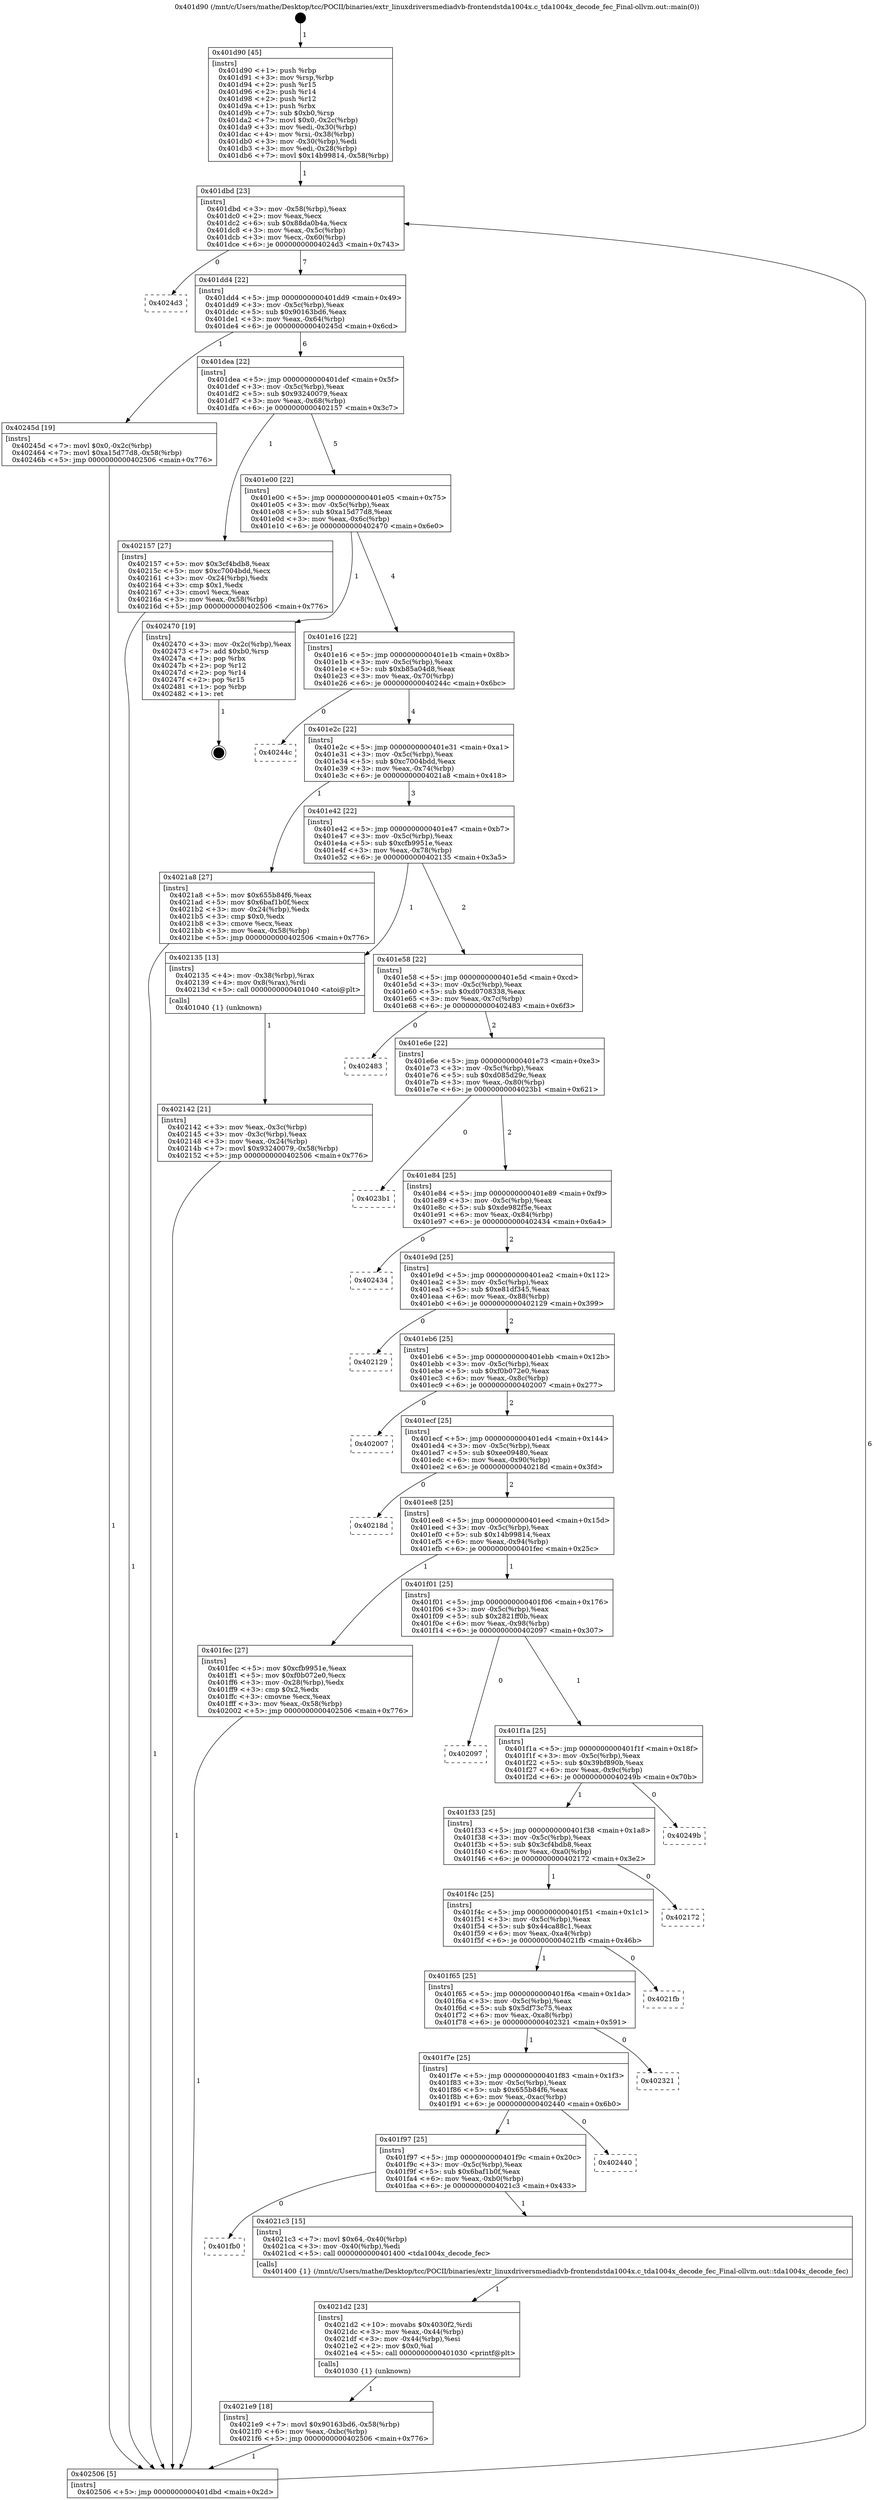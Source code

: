digraph "0x401d90" {
  label = "0x401d90 (/mnt/c/Users/mathe/Desktop/tcc/POCII/binaries/extr_linuxdriversmediadvb-frontendstda1004x.c_tda1004x_decode_fec_Final-ollvm.out::main(0))"
  labelloc = "t"
  node[shape=record]

  Entry [label="",width=0.3,height=0.3,shape=circle,fillcolor=black,style=filled]
  "0x401dbd" [label="{
     0x401dbd [23]\l
     | [instrs]\l
     &nbsp;&nbsp;0x401dbd \<+3\>: mov -0x58(%rbp),%eax\l
     &nbsp;&nbsp;0x401dc0 \<+2\>: mov %eax,%ecx\l
     &nbsp;&nbsp;0x401dc2 \<+6\>: sub $0x88da0b4a,%ecx\l
     &nbsp;&nbsp;0x401dc8 \<+3\>: mov %eax,-0x5c(%rbp)\l
     &nbsp;&nbsp;0x401dcb \<+3\>: mov %ecx,-0x60(%rbp)\l
     &nbsp;&nbsp;0x401dce \<+6\>: je 00000000004024d3 \<main+0x743\>\l
  }"]
  "0x4024d3" [label="{
     0x4024d3\l
  }", style=dashed]
  "0x401dd4" [label="{
     0x401dd4 [22]\l
     | [instrs]\l
     &nbsp;&nbsp;0x401dd4 \<+5\>: jmp 0000000000401dd9 \<main+0x49\>\l
     &nbsp;&nbsp;0x401dd9 \<+3\>: mov -0x5c(%rbp),%eax\l
     &nbsp;&nbsp;0x401ddc \<+5\>: sub $0x90163bd6,%eax\l
     &nbsp;&nbsp;0x401de1 \<+3\>: mov %eax,-0x64(%rbp)\l
     &nbsp;&nbsp;0x401de4 \<+6\>: je 000000000040245d \<main+0x6cd\>\l
  }"]
  Exit [label="",width=0.3,height=0.3,shape=circle,fillcolor=black,style=filled,peripheries=2]
  "0x40245d" [label="{
     0x40245d [19]\l
     | [instrs]\l
     &nbsp;&nbsp;0x40245d \<+7\>: movl $0x0,-0x2c(%rbp)\l
     &nbsp;&nbsp;0x402464 \<+7\>: movl $0xa15d77d8,-0x58(%rbp)\l
     &nbsp;&nbsp;0x40246b \<+5\>: jmp 0000000000402506 \<main+0x776\>\l
  }"]
  "0x401dea" [label="{
     0x401dea [22]\l
     | [instrs]\l
     &nbsp;&nbsp;0x401dea \<+5\>: jmp 0000000000401def \<main+0x5f\>\l
     &nbsp;&nbsp;0x401def \<+3\>: mov -0x5c(%rbp),%eax\l
     &nbsp;&nbsp;0x401df2 \<+5\>: sub $0x93240079,%eax\l
     &nbsp;&nbsp;0x401df7 \<+3\>: mov %eax,-0x68(%rbp)\l
     &nbsp;&nbsp;0x401dfa \<+6\>: je 0000000000402157 \<main+0x3c7\>\l
  }"]
  "0x4021e9" [label="{
     0x4021e9 [18]\l
     | [instrs]\l
     &nbsp;&nbsp;0x4021e9 \<+7\>: movl $0x90163bd6,-0x58(%rbp)\l
     &nbsp;&nbsp;0x4021f0 \<+6\>: mov %eax,-0xbc(%rbp)\l
     &nbsp;&nbsp;0x4021f6 \<+5\>: jmp 0000000000402506 \<main+0x776\>\l
  }"]
  "0x402157" [label="{
     0x402157 [27]\l
     | [instrs]\l
     &nbsp;&nbsp;0x402157 \<+5\>: mov $0x3cf4bdb8,%eax\l
     &nbsp;&nbsp;0x40215c \<+5\>: mov $0xc7004bdd,%ecx\l
     &nbsp;&nbsp;0x402161 \<+3\>: mov -0x24(%rbp),%edx\l
     &nbsp;&nbsp;0x402164 \<+3\>: cmp $0x1,%edx\l
     &nbsp;&nbsp;0x402167 \<+3\>: cmovl %ecx,%eax\l
     &nbsp;&nbsp;0x40216a \<+3\>: mov %eax,-0x58(%rbp)\l
     &nbsp;&nbsp;0x40216d \<+5\>: jmp 0000000000402506 \<main+0x776\>\l
  }"]
  "0x401e00" [label="{
     0x401e00 [22]\l
     | [instrs]\l
     &nbsp;&nbsp;0x401e00 \<+5\>: jmp 0000000000401e05 \<main+0x75\>\l
     &nbsp;&nbsp;0x401e05 \<+3\>: mov -0x5c(%rbp),%eax\l
     &nbsp;&nbsp;0x401e08 \<+5\>: sub $0xa15d77d8,%eax\l
     &nbsp;&nbsp;0x401e0d \<+3\>: mov %eax,-0x6c(%rbp)\l
     &nbsp;&nbsp;0x401e10 \<+6\>: je 0000000000402470 \<main+0x6e0\>\l
  }"]
  "0x4021d2" [label="{
     0x4021d2 [23]\l
     | [instrs]\l
     &nbsp;&nbsp;0x4021d2 \<+10\>: movabs $0x4030f2,%rdi\l
     &nbsp;&nbsp;0x4021dc \<+3\>: mov %eax,-0x44(%rbp)\l
     &nbsp;&nbsp;0x4021df \<+3\>: mov -0x44(%rbp),%esi\l
     &nbsp;&nbsp;0x4021e2 \<+2\>: mov $0x0,%al\l
     &nbsp;&nbsp;0x4021e4 \<+5\>: call 0000000000401030 \<printf@plt\>\l
     | [calls]\l
     &nbsp;&nbsp;0x401030 \{1\} (unknown)\l
  }"]
  "0x402470" [label="{
     0x402470 [19]\l
     | [instrs]\l
     &nbsp;&nbsp;0x402470 \<+3\>: mov -0x2c(%rbp),%eax\l
     &nbsp;&nbsp;0x402473 \<+7\>: add $0xb0,%rsp\l
     &nbsp;&nbsp;0x40247a \<+1\>: pop %rbx\l
     &nbsp;&nbsp;0x40247b \<+2\>: pop %r12\l
     &nbsp;&nbsp;0x40247d \<+2\>: pop %r14\l
     &nbsp;&nbsp;0x40247f \<+2\>: pop %r15\l
     &nbsp;&nbsp;0x402481 \<+1\>: pop %rbp\l
     &nbsp;&nbsp;0x402482 \<+1\>: ret\l
  }"]
  "0x401e16" [label="{
     0x401e16 [22]\l
     | [instrs]\l
     &nbsp;&nbsp;0x401e16 \<+5\>: jmp 0000000000401e1b \<main+0x8b\>\l
     &nbsp;&nbsp;0x401e1b \<+3\>: mov -0x5c(%rbp),%eax\l
     &nbsp;&nbsp;0x401e1e \<+5\>: sub $0xb85a04d8,%eax\l
     &nbsp;&nbsp;0x401e23 \<+3\>: mov %eax,-0x70(%rbp)\l
     &nbsp;&nbsp;0x401e26 \<+6\>: je 000000000040244c \<main+0x6bc\>\l
  }"]
  "0x401fb0" [label="{
     0x401fb0\l
  }", style=dashed]
  "0x40244c" [label="{
     0x40244c\l
  }", style=dashed]
  "0x401e2c" [label="{
     0x401e2c [22]\l
     | [instrs]\l
     &nbsp;&nbsp;0x401e2c \<+5\>: jmp 0000000000401e31 \<main+0xa1\>\l
     &nbsp;&nbsp;0x401e31 \<+3\>: mov -0x5c(%rbp),%eax\l
     &nbsp;&nbsp;0x401e34 \<+5\>: sub $0xc7004bdd,%eax\l
     &nbsp;&nbsp;0x401e39 \<+3\>: mov %eax,-0x74(%rbp)\l
     &nbsp;&nbsp;0x401e3c \<+6\>: je 00000000004021a8 \<main+0x418\>\l
  }"]
  "0x4021c3" [label="{
     0x4021c3 [15]\l
     | [instrs]\l
     &nbsp;&nbsp;0x4021c3 \<+7\>: movl $0x64,-0x40(%rbp)\l
     &nbsp;&nbsp;0x4021ca \<+3\>: mov -0x40(%rbp),%edi\l
     &nbsp;&nbsp;0x4021cd \<+5\>: call 0000000000401400 \<tda1004x_decode_fec\>\l
     | [calls]\l
     &nbsp;&nbsp;0x401400 \{1\} (/mnt/c/Users/mathe/Desktop/tcc/POCII/binaries/extr_linuxdriversmediadvb-frontendstda1004x.c_tda1004x_decode_fec_Final-ollvm.out::tda1004x_decode_fec)\l
  }"]
  "0x4021a8" [label="{
     0x4021a8 [27]\l
     | [instrs]\l
     &nbsp;&nbsp;0x4021a8 \<+5\>: mov $0x655b84f6,%eax\l
     &nbsp;&nbsp;0x4021ad \<+5\>: mov $0x6baf1b0f,%ecx\l
     &nbsp;&nbsp;0x4021b2 \<+3\>: mov -0x24(%rbp),%edx\l
     &nbsp;&nbsp;0x4021b5 \<+3\>: cmp $0x0,%edx\l
     &nbsp;&nbsp;0x4021b8 \<+3\>: cmove %ecx,%eax\l
     &nbsp;&nbsp;0x4021bb \<+3\>: mov %eax,-0x58(%rbp)\l
     &nbsp;&nbsp;0x4021be \<+5\>: jmp 0000000000402506 \<main+0x776\>\l
  }"]
  "0x401e42" [label="{
     0x401e42 [22]\l
     | [instrs]\l
     &nbsp;&nbsp;0x401e42 \<+5\>: jmp 0000000000401e47 \<main+0xb7\>\l
     &nbsp;&nbsp;0x401e47 \<+3\>: mov -0x5c(%rbp),%eax\l
     &nbsp;&nbsp;0x401e4a \<+5\>: sub $0xcfb9951e,%eax\l
     &nbsp;&nbsp;0x401e4f \<+3\>: mov %eax,-0x78(%rbp)\l
     &nbsp;&nbsp;0x401e52 \<+6\>: je 0000000000402135 \<main+0x3a5\>\l
  }"]
  "0x401f97" [label="{
     0x401f97 [25]\l
     | [instrs]\l
     &nbsp;&nbsp;0x401f97 \<+5\>: jmp 0000000000401f9c \<main+0x20c\>\l
     &nbsp;&nbsp;0x401f9c \<+3\>: mov -0x5c(%rbp),%eax\l
     &nbsp;&nbsp;0x401f9f \<+5\>: sub $0x6baf1b0f,%eax\l
     &nbsp;&nbsp;0x401fa4 \<+6\>: mov %eax,-0xb0(%rbp)\l
     &nbsp;&nbsp;0x401faa \<+6\>: je 00000000004021c3 \<main+0x433\>\l
  }"]
  "0x402135" [label="{
     0x402135 [13]\l
     | [instrs]\l
     &nbsp;&nbsp;0x402135 \<+4\>: mov -0x38(%rbp),%rax\l
     &nbsp;&nbsp;0x402139 \<+4\>: mov 0x8(%rax),%rdi\l
     &nbsp;&nbsp;0x40213d \<+5\>: call 0000000000401040 \<atoi@plt\>\l
     | [calls]\l
     &nbsp;&nbsp;0x401040 \{1\} (unknown)\l
  }"]
  "0x401e58" [label="{
     0x401e58 [22]\l
     | [instrs]\l
     &nbsp;&nbsp;0x401e58 \<+5\>: jmp 0000000000401e5d \<main+0xcd\>\l
     &nbsp;&nbsp;0x401e5d \<+3\>: mov -0x5c(%rbp),%eax\l
     &nbsp;&nbsp;0x401e60 \<+5\>: sub $0xd0708338,%eax\l
     &nbsp;&nbsp;0x401e65 \<+3\>: mov %eax,-0x7c(%rbp)\l
     &nbsp;&nbsp;0x401e68 \<+6\>: je 0000000000402483 \<main+0x6f3\>\l
  }"]
  "0x402440" [label="{
     0x402440\l
  }", style=dashed]
  "0x402483" [label="{
     0x402483\l
  }", style=dashed]
  "0x401e6e" [label="{
     0x401e6e [22]\l
     | [instrs]\l
     &nbsp;&nbsp;0x401e6e \<+5\>: jmp 0000000000401e73 \<main+0xe3\>\l
     &nbsp;&nbsp;0x401e73 \<+3\>: mov -0x5c(%rbp),%eax\l
     &nbsp;&nbsp;0x401e76 \<+5\>: sub $0xd085d29c,%eax\l
     &nbsp;&nbsp;0x401e7b \<+3\>: mov %eax,-0x80(%rbp)\l
     &nbsp;&nbsp;0x401e7e \<+6\>: je 00000000004023b1 \<main+0x621\>\l
  }"]
  "0x401f7e" [label="{
     0x401f7e [25]\l
     | [instrs]\l
     &nbsp;&nbsp;0x401f7e \<+5\>: jmp 0000000000401f83 \<main+0x1f3\>\l
     &nbsp;&nbsp;0x401f83 \<+3\>: mov -0x5c(%rbp),%eax\l
     &nbsp;&nbsp;0x401f86 \<+5\>: sub $0x655b84f6,%eax\l
     &nbsp;&nbsp;0x401f8b \<+6\>: mov %eax,-0xac(%rbp)\l
     &nbsp;&nbsp;0x401f91 \<+6\>: je 0000000000402440 \<main+0x6b0\>\l
  }"]
  "0x4023b1" [label="{
     0x4023b1\l
  }", style=dashed]
  "0x401e84" [label="{
     0x401e84 [25]\l
     | [instrs]\l
     &nbsp;&nbsp;0x401e84 \<+5\>: jmp 0000000000401e89 \<main+0xf9\>\l
     &nbsp;&nbsp;0x401e89 \<+3\>: mov -0x5c(%rbp),%eax\l
     &nbsp;&nbsp;0x401e8c \<+5\>: sub $0xde982f5e,%eax\l
     &nbsp;&nbsp;0x401e91 \<+6\>: mov %eax,-0x84(%rbp)\l
     &nbsp;&nbsp;0x401e97 \<+6\>: je 0000000000402434 \<main+0x6a4\>\l
  }"]
  "0x402321" [label="{
     0x402321\l
  }", style=dashed]
  "0x402434" [label="{
     0x402434\l
  }", style=dashed]
  "0x401e9d" [label="{
     0x401e9d [25]\l
     | [instrs]\l
     &nbsp;&nbsp;0x401e9d \<+5\>: jmp 0000000000401ea2 \<main+0x112\>\l
     &nbsp;&nbsp;0x401ea2 \<+3\>: mov -0x5c(%rbp),%eax\l
     &nbsp;&nbsp;0x401ea5 \<+5\>: sub $0xe81df345,%eax\l
     &nbsp;&nbsp;0x401eaa \<+6\>: mov %eax,-0x88(%rbp)\l
     &nbsp;&nbsp;0x401eb0 \<+6\>: je 0000000000402129 \<main+0x399\>\l
  }"]
  "0x401f65" [label="{
     0x401f65 [25]\l
     | [instrs]\l
     &nbsp;&nbsp;0x401f65 \<+5\>: jmp 0000000000401f6a \<main+0x1da\>\l
     &nbsp;&nbsp;0x401f6a \<+3\>: mov -0x5c(%rbp),%eax\l
     &nbsp;&nbsp;0x401f6d \<+5\>: sub $0x5df73c75,%eax\l
     &nbsp;&nbsp;0x401f72 \<+6\>: mov %eax,-0xa8(%rbp)\l
     &nbsp;&nbsp;0x401f78 \<+6\>: je 0000000000402321 \<main+0x591\>\l
  }"]
  "0x402129" [label="{
     0x402129\l
  }", style=dashed]
  "0x401eb6" [label="{
     0x401eb6 [25]\l
     | [instrs]\l
     &nbsp;&nbsp;0x401eb6 \<+5\>: jmp 0000000000401ebb \<main+0x12b\>\l
     &nbsp;&nbsp;0x401ebb \<+3\>: mov -0x5c(%rbp),%eax\l
     &nbsp;&nbsp;0x401ebe \<+5\>: sub $0xf0b072e0,%eax\l
     &nbsp;&nbsp;0x401ec3 \<+6\>: mov %eax,-0x8c(%rbp)\l
     &nbsp;&nbsp;0x401ec9 \<+6\>: je 0000000000402007 \<main+0x277\>\l
  }"]
  "0x4021fb" [label="{
     0x4021fb\l
  }", style=dashed]
  "0x402007" [label="{
     0x402007\l
  }", style=dashed]
  "0x401ecf" [label="{
     0x401ecf [25]\l
     | [instrs]\l
     &nbsp;&nbsp;0x401ecf \<+5\>: jmp 0000000000401ed4 \<main+0x144\>\l
     &nbsp;&nbsp;0x401ed4 \<+3\>: mov -0x5c(%rbp),%eax\l
     &nbsp;&nbsp;0x401ed7 \<+5\>: sub $0xee09480,%eax\l
     &nbsp;&nbsp;0x401edc \<+6\>: mov %eax,-0x90(%rbp)\l
     &nbsp;&nbsp;0x401ee2 \<+6\>: je 000000000040218d \<main+0x3fd\>\l
  }"]
  "0x401f4c" [label="{
     0x401f4c [25]\l
     | [instrs]\l
     &nbsp;&nbsp;0x401f4c \<+5\>: jmp 0000000000401f51 \<main+0x1c1\>\l
     &nbsp;&nbsp;0x401f51 \<+3\>: mov -0x5c(%rbp),%eax\l
     &nbsp;&nbsp;0x401f54 \<+5\>: sub $0x44ca88c1,%eax\l
     &nbsp;&nbsp;0x401f59 \<+6\>: mov %eax,-0xa4(%rbp)\l
     &nbsp;&nbsp;0x401f5f \<+6\>: je 00000000004021fb \<main+0x46b\>\l
  }"]
  "0x40218d" [label="{
     0x40218d\l
  }", style=dashed]
  "0x401ee8" [label="{
     0x401ee8 [25]\l
     | [instrs]\l
     &nbsp;&nbsp;0x401ee8 \<+5\>: jmp 0000000000401eed \<main+0x15d\>\l
     &nbsp;&nbsp;0x401eed \<+3\>: mov -0x5c(%rbp),%eax\l
     &nbsp;&nbsp;0x401ef0 \<+5\>: sub $0x14b99814,%eax\l
     &nbsp;&nbsp;0x401ef5 \<+6\>: mov %eax,-0x94(%rbp)\l
     &nbsp;&nbsp;0x401efb \<+6\>: je 0000000000401fec \<main+0x25c\>\l
  }"]
  "0x402172" [label="{
     0x402172\l
  }", style=dashed]
  "0x401fec" [label="{
     0x401fec [27]\l
     | [instrs]\l
     &nbsp;&nbsp;0x401fec \<+5\>: mov $0xcfb9951e,%eax\l
     &nbsp;&nbsp;0x401ff1 \<+5\>: mov $0xf0b072e0,%ecx\l
     &nbsp;&nbsp;0x401ff6 \<+3\>: mov -0x28(%rbp),%edx\l
     &nbsp;&nbsp;0x401ff9 \<+3\>: cmp $0x2,%edx\l
     &nbsp;&nbsp;0x401ffc \<+3\>: cmovne %ecx,%eax\l
     &nbsp;&nbsp;0x401fff \<+3\>: mov %eax,-0x58(%rbp)\l
     &nbsp;&nbsp;0x402002 \<+5\>: jmp 0000000000402506 \<main+0x776\>\l
  }"]
  "0x401f01" [label="{
     0x401f01 [25]\l
     | [instrs]\l
     &nbsp;&nbsp;0x401f01 \<+5\>: jmp 0000000000401f06 \<main+0x176\>\l
     &nbsp;&nbsp;0x401f06 \<+3\>: mov -0x5c(%rbp),%eax\l
     &nbsp;&nbsp;0x401f09 \<+5\>: sub $0x2821ff0b,%eax\l
     &nbsp;&nbsp;0x401f0e \<+6\>: mov %eax,-0x98(%rbp)\l
     &nbsp;&nbsp;0x401f14 \<+6\>: je 0000000000402097 \<main+0x307\>\l
  }"]
  "0x402506" [label="{
     0x402506 [5]\l
     | [instrs]\l
     &nbsp;&nbsp;0x402506 \<+5\>: jmp 0000000000401dbd \<main+0x2d\>\l
  }"]
  "0x401d90" [label="{
     0x401d90 [45]\l
     | [instrs]\l
     &nbsp;&nbsp;0x401d90 \<+1\>: push %rbp\l
     &nbsp;&nbsp;0x401d91 \<+3\>: mov %rsp,%rbp\l
     &nbsp;&nbsp;0x401d94 \<+2\>: push %r15\l
     &nbsp;&nbsp;0x401d96 \<+2\>: push %r14\l
     &nbsp;&nbsp;0x401d98 \<+2\>: push %r12\l
     &nbsp;&nbsp;0x401d9a \<+1\>: push %rbx\l
     &nbsp;&nbsp;0x401d9b \<+7\>: sub $0xb0,%rsp\l
     &nbsp;&nbsp;0x401da2 \<+7\>: movl $0x0,-0x2c(%rbp)\l
     &nbsp;&nbsp;0x401da9 \<+3\>: mov %edi,-0x30(%rbp)\l
     &nbsp;&nbsp;0x401dac \<+4\>: mov %rsi,-0x38(%rbp)\l
     &nbsp;&nbsp;0x401db0 \<+3\>: mov -0x30(%rbp),%edi\l
     &nbsp;&nbsp;0x401db3 \<+3\>: mov %edi,-0x28(%rbp)\l
     &nbsp;&nbsp;0x401db6 \<+7\>: movl $0x14b99814,-0x58(%rbp)\l
  }"]
  "0x402142" [label="{
     0x402142 [21]\l
     | [instrs]\l
     &nbsp;&nbsp;0x402142 \<+3\>: mov %eax,-0x3c(%rbp)\l
     &nbsp;&nbsp;0x402145 \<+3\>: mov -0x3c(%rbp),%eax\l
     &nbsp;&nbsp;0x402148 \<+3\>: mov %eax,-0x24(%rbp)\l
     &nbsp;&nbsp;0x40214b \<+7\>: movl $0x93240079,-0x58(%rbp)\l
     &nbsp;&nbsp;0x402152 \<+5\>: jmp 0000000000402506 \<main+0x776\>\l
  }"]
  "0x401f33" [label="{
     0x401f33 [25]\l
     | [instrs]\l
     &nbsp;&nbsp;0x401f33 \<+5\>: jmp 0000000000401f38 \<main+0x1a8\>\l
     &nbsp;&nbsp;0x401f38 \<+3\>: mov -0x5c(%rbp),%eax\l
     &nbsp;&nbsp;0x401f3b \<+5\>: sub $0x3cf4bdb8,%eax\l
     &nbsp;&nbsp;0x401f40 \<+6\>: mov %eax,-0xa0(%rbp)\l
     &nbsp;&nbsp;0x401f46 \<+6\>: je 0000000000402172 \<main+0x3e2\>\l
  }"]
  "0x402097" [label="{
     0x402097\l
  }", style=dashed]
  "0x401f1a" [label="{
     0x401f1a [25]\l
     | [instrs]\l
     &nbsp;&nbsp;0x401f1a \<+5\>: jmp 0000000000401f1f \<main+0x18f\>\l
     &nbsp;&nbsp;0x401f1f \<+3\>: mov -0x5c(%rbp),%eax\l
     &nbsp;&nbsp;0x401f22 \<+5\>: sub $0x39bf890b,%eax\l
     &nbsp;&nbsp;0x401f27 \<+6\>: mov %eax,-0x9c(%rbp)\l
     &nbsp;&nbsp;0x401f2d \<+6\>: je 000000000040249b \<main+0x70b\>\l
  }"]
  "0x40249b" [label="{
     0x40249b\l
  }", style=dashed]
  Entry -> "0x401d90" [label=" 1"]
  "0x401dbd" -> "0x4024d3" [label=" 0"]
  "0x401dbd" -> "0x401dd4" [label=" 7"]
  "0x402470" -> Exit [label=" 1"]
  "0x401dd4" -> "0x40245d" [label=" 1"]
  "0x401dd4" -> "0x401dea" [label=" 6"]
  "0x40245d" -> "0x402506" [label=" 1"]
  "0x401dea" -> "0x402157" [label=" 1"]
  "0x401dea" -> "0x401e00" [label=" 5"]
  "0x4021e9" -> "0x402506" [label=" 1"]
  "0x401e00" -> "0x402470" [label=" 1"]
  "0x401e00" -> "0x401e16" [label=" 4"]
  "0x4021d2" -> "0x4021e9" [label=" 1"]
  "0x401e16" -> "0x40244c" [label=" 0"]
  "0x401e16" -> "0x401e2c" [label=" 4"]
  "0x4021c3" -> "0x4021d2" [label=" 1"]
  "0x401e2c" -> "0x4021a8" [label=" 1"]
  "0x401e2c" -> "0x401e42" [label=" 3"]
  "0x401f97" -> "0x401fb0" [label=" 0"]
  "0x401e42" -> "0x402135" [label=" 1"]
  "0x401e42" -> "0x401e58" [label=" 2"]
  "0x401f97" -> "0x4021c3" [label=" 1"]
  "0x401e58" -> "0x402483" [label=" 0"]
  "0x401e58" -> "0x401e6e" [label=" 2"]
  "0x401f7e" -> "0x401f97" [label=" 1"]
  "0x401e6e" -> "0x4023b1" [label=" 0"]
  "0x401e6e" -> "0x401e84" [label=" 2"]
  "0x401f7e" -> "0x402440" [label=" 0"]
  "0x401e84" -> "0x402434" [label=" 0"]
  "0x401e84" -> "0x401e9d" [label=" 2"]
  "0x401f65" -> "0x401f7e" [label=" 1"]
  "0x401e9d" -> "0x402129" [label=" 0"]
  "0x401e9d" -> "0x401eb6" [label=" 2"]
  "0x401f65" -> "0x402321" [label=" 0"]
  "0x401eb6" -> "0x402007" [label=" 0"]
  "0x401eb6" -> "0x401ecf" [label=" 2"]
  "0x401f4c" -> "0x401f65" [label=" 1"]
  "0x401ecf" -> "0x40218d" [label=" 0"]
  "0x401ecf" -> "0x401ee8" [label=" 2"]
  "0x401f4c" -> "0x4021fb" [label=" 0"]
  "0x401ee8" -> "0x401fec" [label=" 1"]
  "0x401ee8" -> "0x401f01" [label=" 1"]
  "0x401fec" -> "0x402506" [label=" 1"]
  "0x401d90" -> "0x401dbd" [label=" 1"]
  "0x402506" -> "0x401dbd" [label=" 6"]
  "0x402135" -> "0x402142" [label=" 1"]
  "0x402142" -> "0x402506" [label=" 1"]
  "0x402157" -> "0x402506" [label=" 1"]
  "0x4021a8" -> "0x402506" [label=" 1"]
  "0x401f33" -> "0x401f4c" [label=" 1"]
  "0x401f01" -> "0x402097" [label=" 0"]
  "0x401f01" -> "0x401f1a" [label=" 1"]
  "0x401f33" -> "0x402172" [label=" 0"]
  "0x401f1a" -> "0x40249b" [label=" 0"]
  "0x401f1a" -> "0x401f33" [label=" 1"]
}
